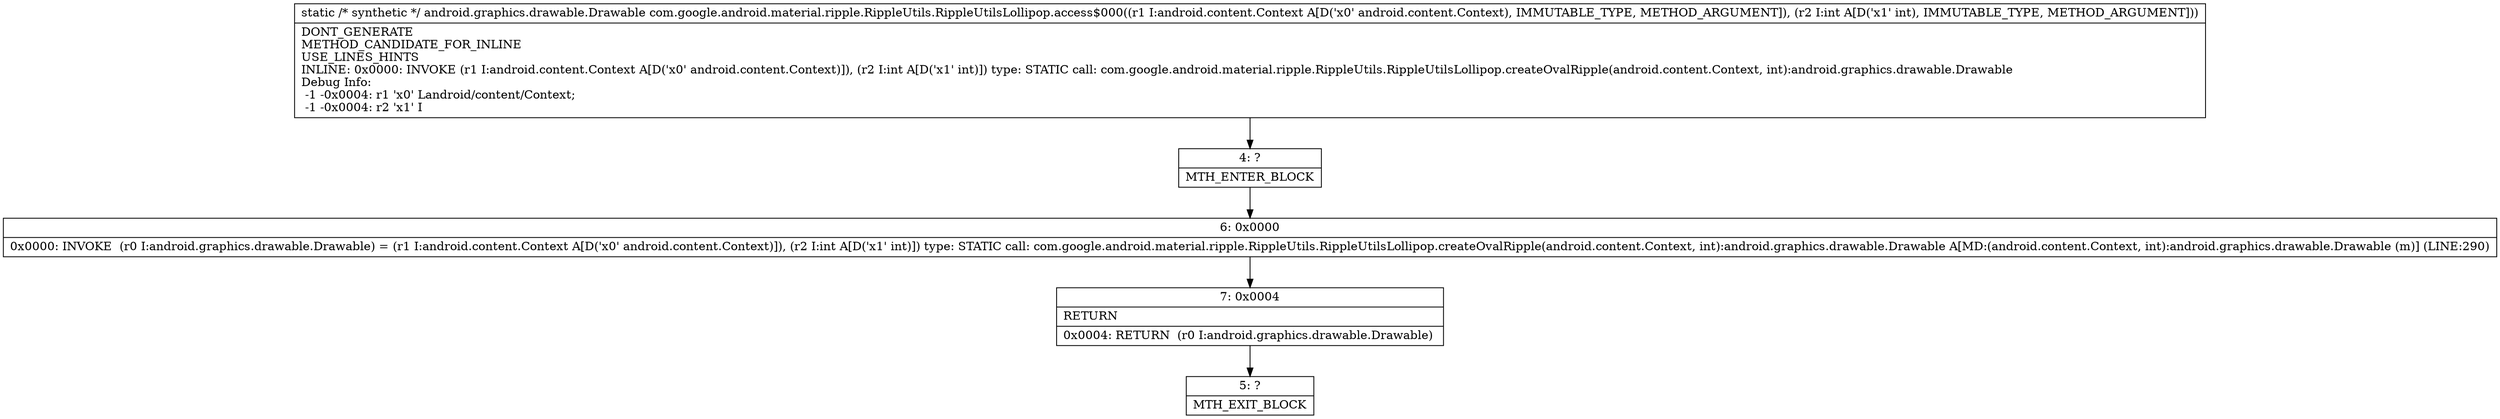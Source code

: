 digraph "CFG forcom.google.android.material.ripple.RippleUtils.RippleUtilsLollipop.access$000(Landroid\/content\/Context;I)Landroid\/graphics\/drawable\/Drawable;" {
Node_4 [shape=record,label="{4\:\ ?|MTH_ENTER_BLOCK\l}"];
Node_6 [shape=record,label="{6\:\ 0x0000|0x0000: INVOKE  (r0 I:android.graphics.drawable.Drawable) = (r1 I:android.content.Context A[D('x0' android.content.Context)]), (r2 I:int A[D('x1' int)]) type: STATIC call: com.google.android.material.ripple.RippleUtils.RippleUtilsLollipop.createOvalRipple(android.content.Context, int):android.graphics.drawable.Drawable A[MD:(android.content.Context, int):android.graphics.drawable.Drawable (m)] (LINE:290)\l}"];
Node_7 [shape=record,label="{7\:\ 0x0004|RETURN\l|0x0004: RETURN  (r0 I:android.graphics.drawable.Drawable) \l}"];
Node_5 [shape=record,label="{5\:\ ?|MTH_EXIT_BLOCK\l}"];
MethodNode[shape=record,label="{static \/* synthetic *\/ android.graphics.drawable.Drawable com.google.android.material.ripple.RippleUtils.RippleUtilsLollipop.access$000((r1 I:android.content.Context A[D('x0' android.content.Context), IMMUTABLE_TYPE, METHOD_ARGUMENT]), (r2 I:int A[D('x1' int), IMMUTABLE_TYPE, METHOD_ARGUMENT]))  | DONT_GENERATE\lMETHOD_CANDIDATE_FOR_INLINE\lUSE_LINES_HINTS\lINLINE: 0x0000: INVOKE  (r1 I:android.content.Context A[D('x0' android.content.Context)]), (r2 I:int A[D('x1' int)]) type: STATIC call: com.google.android.material.ripple.RippleUtils.RippleUtilsLollipop.createOvalRipple(android.content.Context, int):android.graphics.drawable.Drawable\lDebug Info:\l  \-1 \-0x0004: r1 'x0' Landroid\/content\/Context;\l  \-1 \-0x0004: r2 'x1' I\l}"];
MethodNode -> Node_4;Node_4 -> Node_6;
Node_6 -> Node_7;
Node_7 -> Node_5;
}

